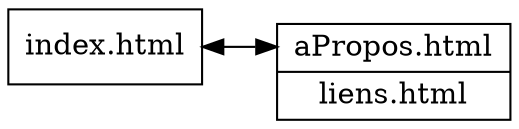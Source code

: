 digraph struct {
	rankdir = LR;
	node [shape=record];
	//past [label="<f0> index.html"];
	present [label="<f0> index.html"];
	future [label="<f0> aPropos.html | <f1>liens.html"];
	//past:f0 -> present [dir=both];
	present -> future:f0 [dir=both];
}
